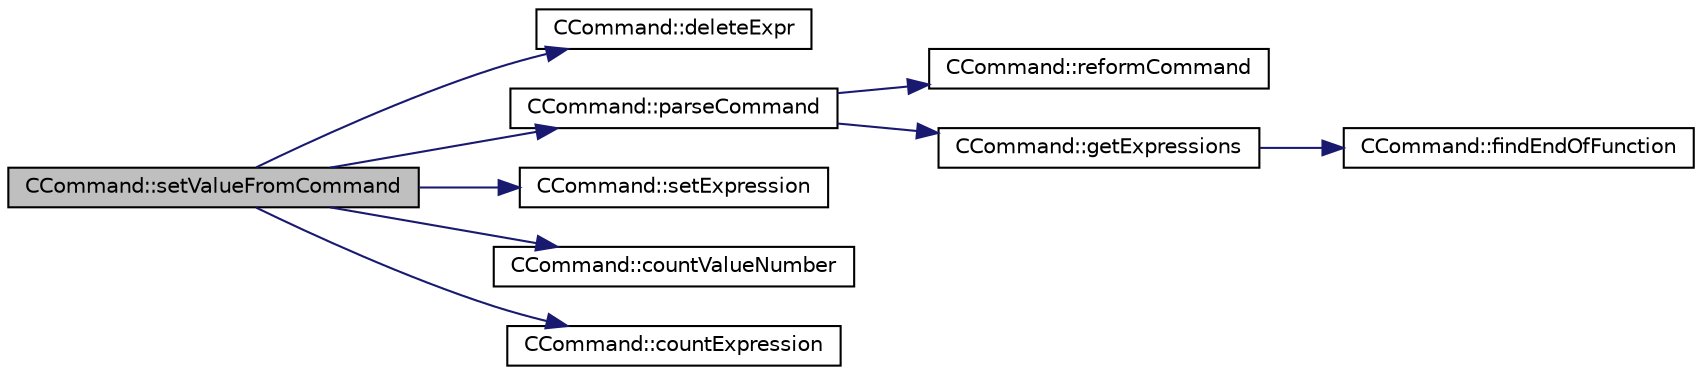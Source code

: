 digraph "CCommand::setValueFromCommand"
{
  edge [fontname="Helvetica",fontsize="10",labelfontname="Helvetica",labelfontsize="10"];
  node [fontname="Helvetica",fontsize="10",shape=record];
  rankdir="LR";
  Node1 [label="CCommand::setValueFromCommand",height=0.2,width=0.4,color="black", fillcolor="grey75", style="filled", fontcolor="black"];
  Node1 -> Node2 [color="midnightblue",fontsize="10",style="solid",fontname="Helvetica"];
  Node2 [label="CCommand::deleteExpr",height=0.2,width=0.4,color="black", fillcolor="white", style="filled",URL="$classCCommand.html#ab6f961e0aa2e6c9bc924a8452b3ccdd1"];
  Node1 -> Node3 [color="midnightblue",fontsize="10",style="solid",fontname="Helvetica"];
  Node3 [label="CCommand::parseCommand",height=0.2,width=0.4,color="black", fillcolor="white", style="filled",URL="$classCCommand.html#a81fd5d7452a43caebb8b2e7408148caf"];
  Node3 -> Node4 [color="midnightblue",fontsize="10",style="solid",fontname="Helvetica"];
  Node4 [label="CCommand::reformCommand",height=0.2,width=0.4,color="black", fillcolor="white", style="filled",URL="$classCCommand.html#a85bf094972186b9e77b0e9f3ca5bfc2f"];
  Node3 -> Node5 [color="midnightblue",fontsize="10",style="solid",fontname="Helvetica"];
  Node5 [label="CCommand::getExpressions",height=0.2,width=0.4,color="black", fillcolor="white", style="filled",URL="$classCCommand.html#a6286a85ffd9bf1fbdb26a8a71fa46188"];
  Node5 -> Node6 [color="midnightblue",fontsize="10",style="solid",fontname="Helvetica"];
  Node6 [label="CCommand::findEndOfFunction",height=0.2,width=0.4,color="black", fillcolor="white", style="filled",URL="$classCCommand.html#a221d1ae5386529936803e03edc8c5224"];
  Node1 -> Node7 [color="midnightblue",fontsize="10",style="solid",fontname="Helvetica"];
  Node7 [label="CCommand::setExpression",height=0.2,width=0.4,color="black", fillcolor="white", style="filled",URL="$classCCommand.html#a1c02315bf1f71c2cd02724c43ba5d62b"];
  Node1 -> Node8 [color="midnightblue",fontsize="10",style="solid",fontname="Helvetica"];
  Node8 [label="CCommand::countValueNumber",height=0.2,width=0.4,color="black", fillcolor="white", style="filled",URL="$classCCommand.html#aacc8d703d51ac92dd4de10a9f742d27c"];
  Node1 -> Node9 [color="midnightblue",fontsize="10",style="solid",fontname="Helvetica"];
  Node9 [label="CCommand::countExpression",height=0.2,width=0.4,color="black", fillcolor="white", style="filled",URL="$classCCommand.html#a11d46d4e4aad1efcc3c69adc9d8bf367"];
}
